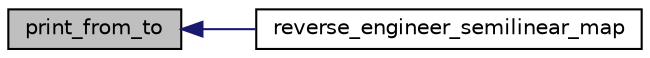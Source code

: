 digraph "print_from_to"
{
  edge [fontname="Helvetica",fontsize="10",labelfontname="Helvetica",labelfontsize="10"];
  node [fontname="Helvetica",fontsize="10",shape=record];
  rankdir="LR";
  Node2420 [label="print_from_to",height=0.2,width=0.4,color="black", fillcolor="grey75", style="filled", fontcolor="black"];
  Node2420 -> Node2421 [dir="back",color="midnightblue",fontsize="10",style="solid",fontname="Helvetica"];
  Node2421 [label="reverse_engineer_semilinear_map",height=0.2,width=0.4,color="black", fillcolor="white", style="filled",URL="$dc/dd4/group__actions_8h.html#ab746dde308059893cd75074a5d21a60d"];
}
